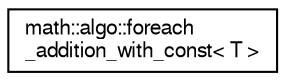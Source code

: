 digraph "Graphical Class Hierarchy"
{
  edge [fontname="FreeSans",fontsize="10",labelfontname="FreeSans",labelfontsize="10"];
  node [fontname="FreeSans",fontsize="10",shape=record];
  rankdir="LR";
  Node0 [label="math::algo::foreach\l_addition_with_const\< T \>",height=0.2,width=0.4,color="black", fillcolor="white", style="filled",URL="$structmath_1_1algo_1_1foreach__addition__with__const.html",tooltip="for-each functor: adds a constant value to operand. "];
}
